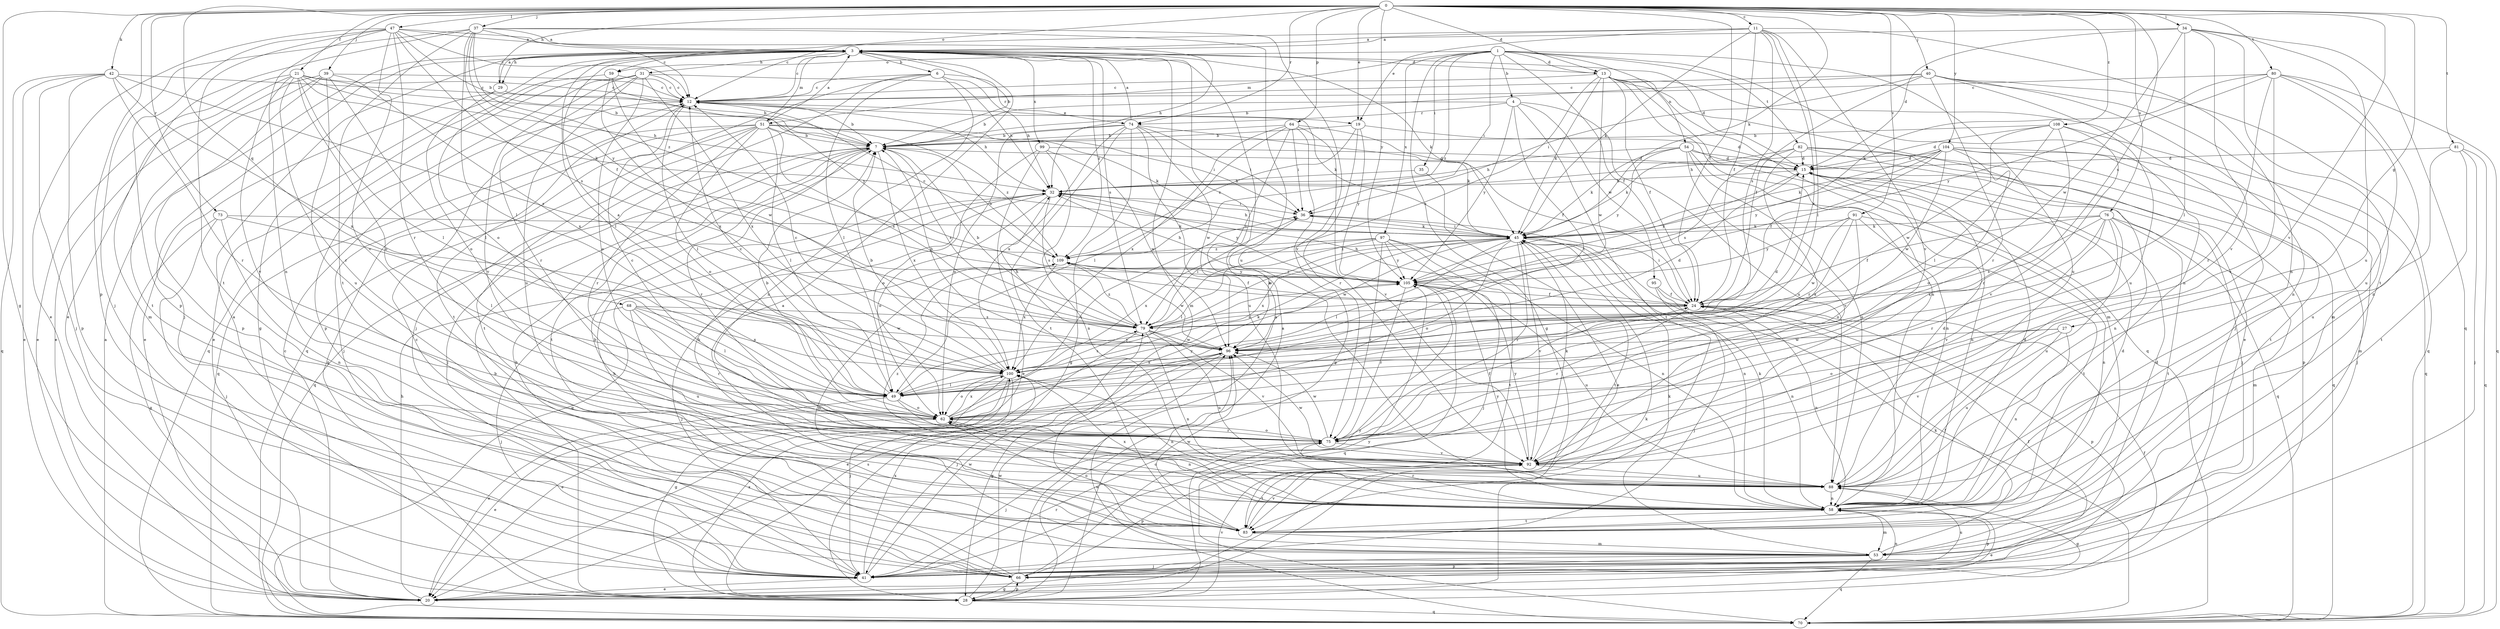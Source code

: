 strict digraph  {
0;
1;
3;
4;
6;
7;
11;
12;
13;
15;
19;
20;
21;
24;
27;
28;
29;
31;
32;
34;
35;
36;
37;
39;
40;
41;
42;
45;
47;
49;
51;
53;
54;
58;
59;
62;
64;
66;
68;
70;
73;
74;
75;
76;
79;
80;
81;
82;
83;
88;
91;
92;
95;
96;
97;
99;
100;
104;
105;
108;
109;
0 -> 11  [label=c];
0 -> 13  [label=d];
0 -> 19  [label=e];
0 -> 21  [label=f];
0 -> 24  [label=f];
0 -> 27  [label=g];
0 -> 28  [label=g];
0 -> 29  [label=h];
0 -> 34  [label=i];
0 -> 37  [label=j];
0 -> 39  [label=j];
0 -> 40  [label=j];
0 -> 42  [label=k];
0 -> 45  [label=k];
0 -> 47  [label=l];
0 -> 59  [label=o];
0 -> 64  [label=p];
0 -> 66  [label=p];
0 -> 68  [label=q];
0 -> 73  [label=r];
0 -> 74  [label=r];
0 -> 76  [label=s];
0 -> 79  [label=s];
0 -> 80  [label=t];
0 -> 81  [label=t];
0 -> 91  [label=v];
0 -> 92  [label=v];
0 -> 104  [label=y];
0 -> 105  [label=y];
0 -> 108  [label=z];
1 -> 4  [label=b];
1 -> 13  [label=d];
1 -> 24  [label=f];
1 -> 28  [label=g];
1 -> 35  [label=i];
1 -> 36  [label=i];
1 -> 51  [label=m];
1 -> 54  [label=n];
1 -> 58  [label=n];
1 -> 59  [label=o];
1 -> 82  [label=t];
1 -> 88  [label=u];
1 -> 97  [label=x];
1 -> 109  [label=z];
3 -> 6  [label=b];
3 -> 7  [label=b];
3 -> 12  [label=c];
3 -> 13  [label=d];
3 -> 15  [label=d];
3 -> 28  [label=g];
3 -> 29  [label=h];
3 -> 31  [label=h];
3 -> 41  [label=j];
3 -> 45  [label=k];
3 -> 49  [label=l];
3 -> 51  [label=m];
3 -> 53  [label=m];
3 -> 62  [label=o];
3 -> 79  [label=s];
3 -> 99  [label=x];
3 -> 109  [label=z];
4 -> 7  [label=b];
4 -> 49  [label=l];
4 -> 74  [label=r];
4 -> 83  [label=t];
4 -> 88  [label=u];
4 -> 95  [label=w];
4 -> 105  [label=y];
6 -> 12  [label=c];
6 -> 32  [label=h];
6 -> 41  [label=j];
6 -> 49  [label=l];
6 -> 58  [label=n];
6 -> 70  [label=q];
6 -> 74  [label=r];
7 -> 15  [label=d];
7 -> 41  [label=j];
7 -> 70  [label=q];
7 -> 75  [label=r];
7 -> 79  [label=s];
7 -> 83  [label=t];
7 -> 100  [label=x];
11 -> 3  [label=a];
11 -> 12  [label=c];
11 -> 19  [label=e];
11 -> 24  [label=f];
11 -> 45  [label=k];
11 -> 49  [label=l];
11 -> 58  [label=n];
11 -> 79  [label=s];
11 -> 92  [label=v];
11 -> 100  [label=x];
12 -> 7  [label=b];
12 -> 19  [label=e];
12 -> 32  [label=h];
12 -> 45  [label=k];
12 -> 49  [label=l];
12 -> 83  [label=t];
13 -> 12  [label=c];
13 -> 20  [label=e];
13 -> 24  [label=f];
13 -> 41  [label=j];
13 -> 45  [label=k];
13 -> 53  [label=m];
13 -> 58  [label=n];
13 -> 70  [label=q];
13 -> 79  [label=s];
13 -> 96  [label=w];
15 -> 32  [label=h];
15 -> 58  [label=n];
15 -> 70  [label=q];
15 -> 105  [label=y];
19 -> 7  [label=b];
19 -> 15  [label=d];
19 -> 75  [label=r];
19 -> 105  [label=y];
19 -> 109  [label=z];
20 -> 12  [label=c];
20 -> 24  [label=f];
20 -> 32  [label=h];
20 -> 45  [label=k];
21 -> 7  [label=b];
21 -> 12  [label=c];
21 -> 20  [label=e];
21 -> 32  [label=h];
21 -> 45  [label=k];
21 -> 49  [label=l];
21 -> 53  [label=m];
21 -> 62  [label=o];
21 -> 75  [label=r];
21 -> 92  [label=v];
24 -> 32  [label=h];
24 -> 36  [label=i];
24 -> 58  [label=n];
24 -> 66  [label=p];
24 -> 75  [label=r];
24 -> 79  [label=s];
27 -> 58  [label=n];
27 -> 62  [label=o];
27 -> 88  [label=u];
27 -> 92  [label=v];
27 -> 96  [label=w];
28 -> 3  [label=a];
28 -> 7  [label=b];
28 -> 66  [label=p];
28 -> 70  [label=q];
28 -> 79  [label=s];
28 -> 92  [label=v];
28 -> 96  [label=w];
28 -> 100  [label=x];
28 -> 105  [label=y];
29 -> 3  [label=a];
29 -> 7  [label=b];
29 -> 20  [label=e];
29 -> 62  [label=o];
31 -> 12  [label=c];
31 -> 32  [label=h];
31 -> 62  [label=o];
31 -> 66  [label=p];
31 -> 70  [label=q];
31 -> 75  [label=r];
31 -> 88  [label=u];
31 -> 92  [label=v];
31 -> 100  [label=x];
32 -> 36  [label=i];
32 -> 62  [label=o];
32 -> 70  [label=q];
32 -> 79  [label=s];
32 -> 105  [label=y];
34 -> 3  [label=a];
34 -> 15  [label=d];
34 -> 49  [label=l];
34 -> 70  [label=q];
34 -> 83  [label=t];
34 -> 88  [label=u];
34 -> 92  [label=v];
34 -> 96  [label=w];
35 -> 20  [label=e];
35 -> 32  [label=h];
36 -> 45  [label=k];
36 -> 96  [label=w];
37 -> 3  [label=a];
37 -> 12  [label=c];
37 -> 20  [label=e];
37 -> 24  [label=f];
37 -> 41  [label=j];
37 -> 49  [label=l];
37 -> 83  [label=t];
37 -> 88  [label=u];
37 -> 92  [label=v];
37 -> 105  [label=y];
37 -> 109  [label=z];
39 -> 12  [label=c];
39 -> 20  [label=e];
39 -> 49  [label=l];
39 -> 66  [label=p];
39 -> 83  [label=t];
39 -> 88  [label=u];
39 -> 100  [label=x];
40 -> 7  [label=b];
40 -> 12  [label=c];
40 -> 24  [label=f];
40 -> 36  [label=i];
40 -> 53  [label=m];
40 -> 58  [label=n];
40 -> 70  [label=q];
40 -> 75  [label=r];
40 -> 88  [label=u];
41 -> 3  [label=a];
41 -> 20  [label=e];
41 -> 24  [label=f];
41 -> 75  [label=r];
41 -> 88  [label=u];
41 -> 96  [label=w];
41 -> 100  [label=x];
42 -> 12  [label=c];
42 -> 20  [label=e];
42 -> 41  [label=j];
42 -> 66  [label=p];
42 -> 70  [label=q];
42 -> 75  [label=r];
42 -> 79  [label=s];
42 -> 100  [label=x];
45 -> 32  [label=h];
45 -> 36  [label=i];
45 -> 49  [label=l];
45 -> 58  [label=n];
45 -> 62  [label=o];
45 -> 75  [label=r];
45 -> 83  [label=t];
45 -> 92  [label=v];
45 -> 96  [label=w];
45 -> 100  [label=x];
45 -> 109  [label=z];
47 -> 3  [label=a];
47 -> 7  [label=b];
47 -> 12  [label=c];
47 -> 20  [label=e];
47 -> 32  [label=h];
47 -> 58  [label=n];
47 -> 66  [label=p];
47 -> 75  [label=r];
47 -> 79  [label=s];
47 -> 83  [label=t];
47 -> 92  [label=v];
49 -> 12  [label=c];
49 -> 20  [label=e];
49 -> 45  [label=k];
49 -> 62  [label=o];
49 -> 92  [label=v];
49 -> 105  [label=y];
51 -> 3  [label=a];
51 -> 7  [label=b];
51 -> 28  [label=g];
51 -> 36  [label=i];
51 -> 41  [label=j];
51 -> 45  [label=k];
51 -> 49  [label=l];
51 -> 62  [label=o];
51 -> 70  [label=q];
51 -> 75  [label=r];
51 -> 79  [label=s];
51 -> 83  [label=t];
51 -> 109  [label=z];
53 -> 3  [label=a];
53 -> 15  [label=d];
53 -> 24  [label=f];
53 -> 32  [label=h];
53 -> 41  [label=j];
53 -> 45  [label=k];
53 -> 66  [label=p];
53 -> 70  [label=q];
54 -> 15  [label=d];
54 -> 32  [label=h];
54 -> 41  [label=j];
54 -> 45  [label=k];
54 -> 58  [label=n];
54 -> 88  [label=u];
54 -> 92  [label=v];
54 -> 105  [label=y];
58 -> 15  [label=d];
58 -> 20  [label=e];
58 -> 45  [label=k];
58 -> 53  [label=m];
58 -> 62  [label=o];
58 -> 66  [label=p];
58 -> 75  [label=r];
58 -> 83  [label=t];
58 -> 100  [label=x];
58 -> 105  [label=y];
59 -> 12  [label=c];
59 -> 20  [label=e];
59 -> 96  [label=w];
59 -> 100  [label=x];
59 -> 105  [label=y];
62 -> 7  [label=b];
62 -> 12  [label=c];
62 -> 20  [label=e];
62 -> 36  [label=i];
62 -> 58  [label=n];
62 -> 75  [label=r];
62 -> 100  [label=x];
62 -> 105  [label=y];
64 -> 7  [label=b];
64 -> 24  [label=f];
64 -> 28  [label=g];
64 -> 36  [label=i];
64 -> 49  [label=l];
64 -> 79  [label=s];
64 -> 92  [label=v];
64 -> 100  [label=x];
66 -> 3  [label=a];
66 -> 7  [label=b];
66 -> 12  [label=c];
66 -> 28  [label=g];
66 -> 58  [label=n];
66 -> 105  [label=y];
68 -> 41  [label=j];
68 -> 49  [label=l];
68 -> 75  [label=r];
68 -> 79  [label=s];
68 -> 88  [label=u];
68 -> 96  [label=w];
68 -> 100  [label=x];
70 -> 3  [label=a];
70 -> 45  [label=k];
70 -> 96  [label=w];
73 -> 28  [label=g];
73 -> 41  [label=j];
73 -> 45  [label=k];
73 -> 49  [label=l];
73 -> 58  [label=n];
74 -> 3  [label=a];
74 -> 7  [label=b];
74 -> 28  [label=g];
74 -> 36  [label=i];
74 -> 45  [label=k];
74 -> 62  [label=o];
74 -> 83  [label=t];
74 -> 88  [label=u];
74 -> 96  [label=w];
74 -> 100  [label=x];
75 -> 24  [label=f];
75 -> 41  [label=j];
75 -> 62  [label=o];
75 -> 92  [label=v];
75 -> 96  [label=w];
76 -> 24  [label=f];
76 -> 45  [label=k];
76 -> 53  [label=m];
76 -> 75  [label=r];
76 -> 79  [label=s];
76 -> 83  [label=t];
76 -> 88  [label=u];
76 -> 92  [label=v];
76 -> 100  [label=x];
79 -> 7  [label=b];
79 -> 20  [label=e];
79 -> 36  [label=i];
79 -> 45  [label=k];
79 -> 58  [label=n];
79 -> 88  [label=u];
79 -> 92  [label=v];
79 -> 96  [label=w];
79 -> 109  [label=z];
80 -> 12  [label=c];
80 -> 45  [label=k];
80 -> 58  [label=n];
80 -> 70  [label=q];
80 -> 75  [label=r];
80 -> 88  [label=u];
80 -> 92  [label=v];
80 -> 105  [label=y];
81 -> 15  [label=d];
81 -> 41  [label=j];
81 -> 70  [label=q];
81 -> 83  [label=t];
81 -> 88  [label=u];
82 -> 15  [label=d];
82 -> 45  [label=k];
82 -> 58  [label=n];
82 -> 66  [label=p];
82 -> 70  [label=q];
82 -> 75  [label=r];
82 -> 79  [label=s];
83 -> 7  [label=b];
83 -> 15  [label=d];
83 -> 53  [label=m];
83 -> 62  [label=o];
83 -> 92  [label=v];
83 -> 96  [label=w];
88 -> 15  [label=d];
88 -> 28  [label=g];
88 -> 32  [label=h];
88 -> 58  [label=n];
88 -> 109  [label=z];
91 -> 45  [label=k];
91 -> 58  [label=n];
91 -> 62  [label=o];
91 -> 83  [label=t];
91 -> 96  [label=w];
91 -> 100  [label=x];
91 -> 105  [label=y];
92 -> 45  [label=k];
92 -> 66  [label=p];
92 -> 83  [label=t];
92 -> 88  [label=u];
92 -> 96  [label=w];
92 -> 105  [label=y];
95 -> 24  [label=f];
95 -> 41  [label=j];
95 -> 58  [label=n];
96 -> 7  [label=b];
96 -> 15  [label=d];
96 -> 28  [label=g];
96 -> 32  [label=h];
96 -> 41  [label=j];
96 -> 100  [label=x];
97 -> 41  [label=j];
97 -> 49  [label=l];
97 -> 58  [label=n];
97 -> 75  [label=r];
97 -> 83  [label=t];
97 -> 100  [label=x];
97 -> 105  [label=y];
97 -> 109  [label=z];
99 -> 15  [label=d];
99 -> 20  [label=e];
99 -> 58  [label=n];
99 -> 62  [label=o];
99 -> 96  [label=w];
100 -> 3  [label=a];
100 -> 7  [label=b];
100 -> 12  [label=c];
100 -> 15  [label=d];
100 -> 20  [label=e];
100 -> 28  [label=g];
100 -> 41  [label=j];
100 -> 49  [label=l];
100 -> 58  [label=n];
100 -> 62  [label=o];
100 -> 79  [label=s];
104 -> 15  [label=d];
104 -> 24  [label=f];
104 -> 32  [label=h];
104 -> 41  [label=j];
104 -> 45  [label=k];
104 -> 53  [label=m];
104 -> 62  [label=o];
104 -> 83  [label=t];
104 -> 96  [label=w];
104 -> 105  [label=y];
105 -> 24  [label=f];
105 -> 32  [label=h];
105 -> 70  [label=q];
105 -> 75  [label=r];
105 -> 88  [label=u];
105 -> 109  [label=z];
108 -> 7  [label=b];
108 -> 15  [label=d];
108 -> 49  [label=l];
108 -> 70  [label=q];
108 -> 75  [label=r];
108 -> 92  [label=v];
108 -> 96  [label=w];
109 -> 7  [label=b];
109 -> 12  [label=c];
109 -> 24  [label=f];
109 -> 41  [label=j];
109 -> 53  [label=m];
109 -> 96  [label=w];
109 -> 100  [label=x];
109 -> 105  [label=y];
}
